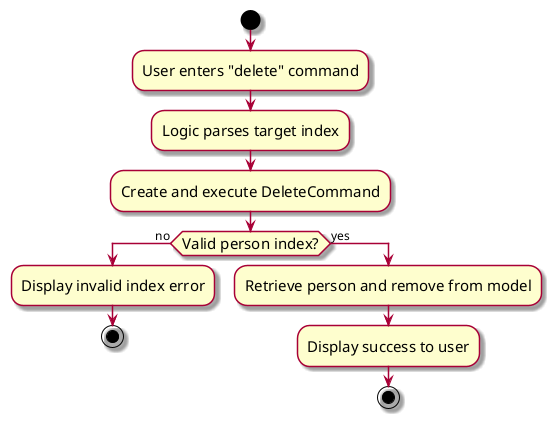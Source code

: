 @startuml
skin rose
skinparam ActivityFontSize 15
skinparam ArrowFontSize 12
start
:User enters "delete" command;
:Logic parses target index;
:Create and execute DeleteCommand;
if (Valid person index?) then (no)
  :Display invalid index error;
  stop
else (yes)
  :Retrieve person and remove from model;
  :Display success to user;
  stop
endif
@enduml
